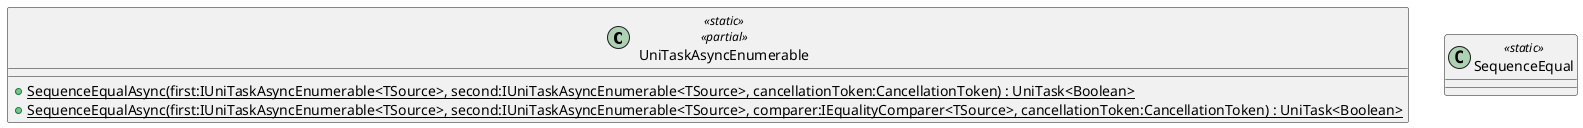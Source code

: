 @startuml
class UniTaskAsyncEnumerable <<static>> <<partial>> {
    + {static} SequenceEqualAsync(first:IUniTaskAsyncEnumerable<TSource>, second:IUniTaskAsyncEnumerable<TSource>, cancellationToken:CancellationToken) : UniTask<Boolean>
    + {static} SequenceEqualAsync(first:IUniTaskAsyncEnumerable<TSource>, second:IUniTaskAsyncEnumerable<TSource>, comparer:IEqualityComparer<TSource>, cancellationToken:CancellationToken) : UniTask<Boolean>
}
class SequenceEqual <<static>> {
}
@enduml
